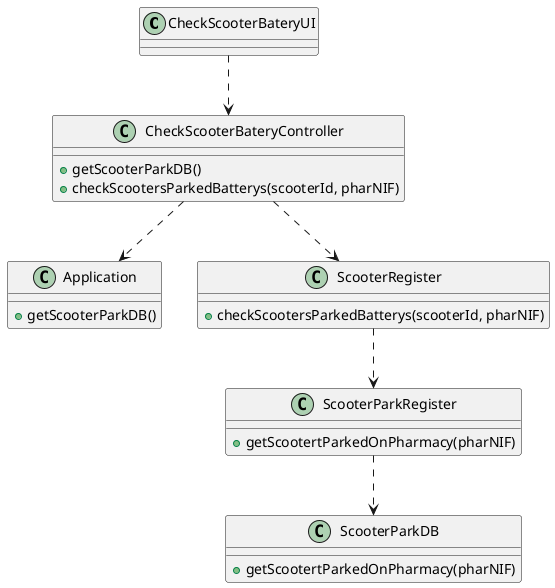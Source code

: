@startuml


class CheckScooterBateryUI {
}

class CheckScooterBateryController {
+getScooterParkDB()
+checkScootersParkedBatterys(scooterId, pharNIF)
}


class Application {
+getScooterParkDB()
}


class ScooterParkRegister {

}

class ScooterRegister {
+checkScootersParkedBatterys(scooterId, pharNIF)

}

class ScooterParkRegister {
+getScootertParkedOnPharmacy(pharNIF)
}

class ScooterParkDB {
+getScootertParkedOnPharmacy(pharNIF)
}

CheckScooterBateryUI ..> CheckScooterBateryController
CheckScooterBateryController ..> Application
CheckScooterBateryController ..> ScooterRegister
ScooterRegister ..>ScooterParkRegister
ScooterParkRegister ..> ScooterParkDB


@enduml
